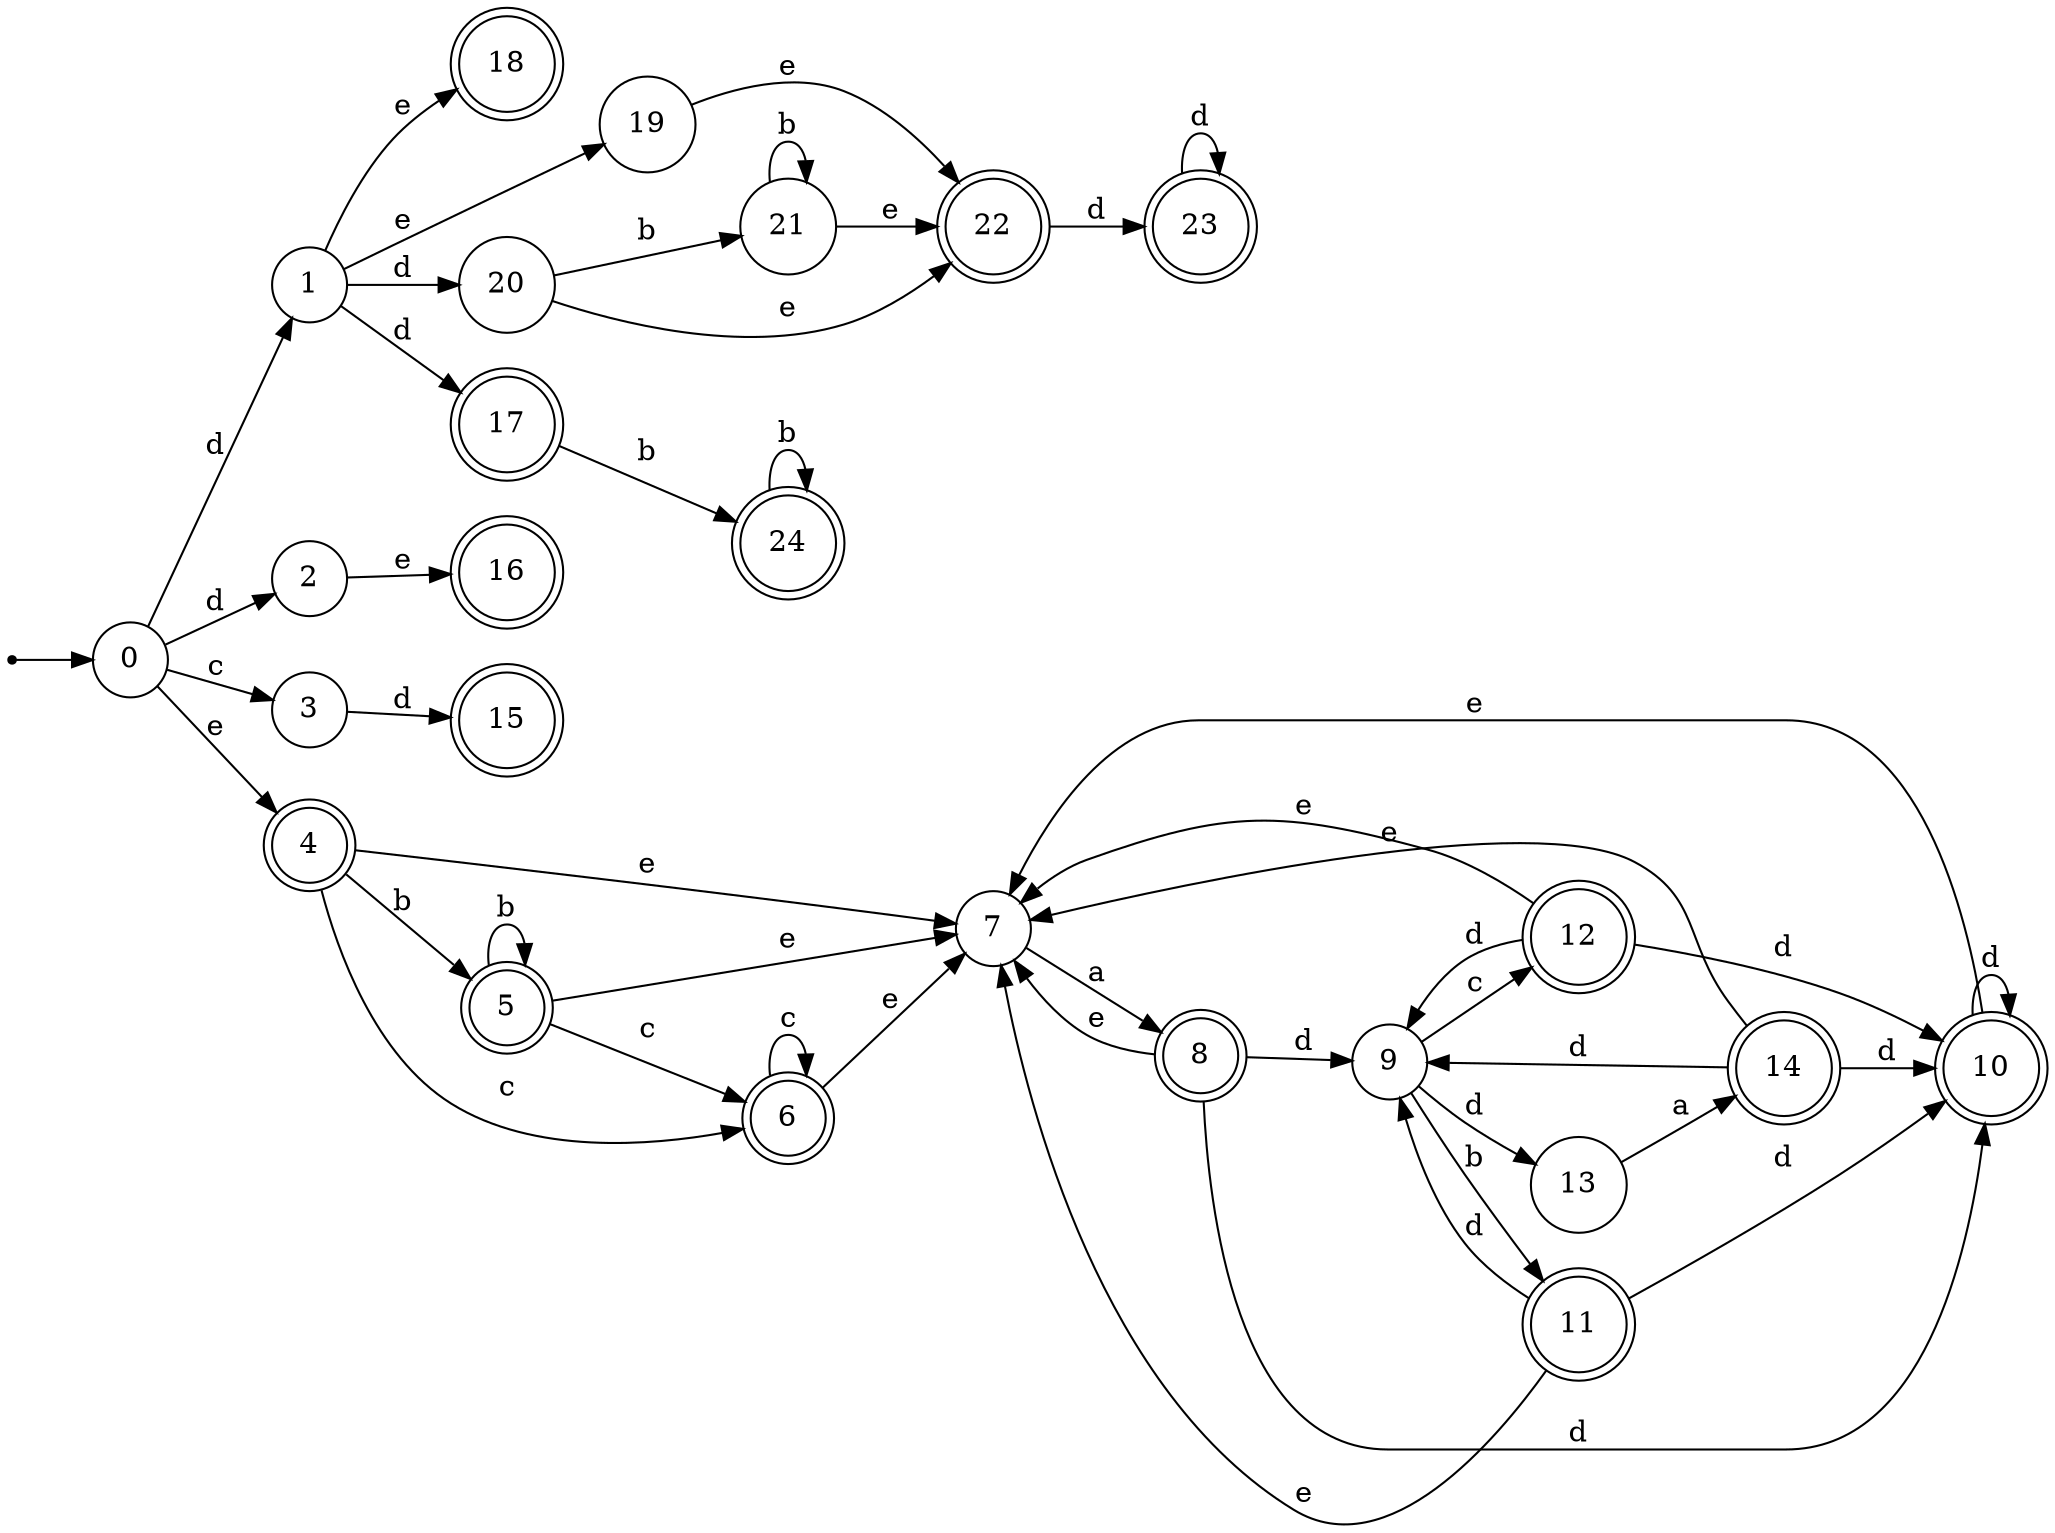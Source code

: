 digraph finite_state_machine {
rankdir=LR;
size="20,20";
node [shape = point]; "dummy0"
node [shape = circle]; "0";
"dummy0" -> "0";
node [shape = circle]; "1";
node [shape = circle]; "2";
node [shape = circle]; "3";
node [shape = doublecircle]; "4";node [shape = doublecircle]; "5";node [shape = doublecircle]; "6";node [shape = circle]; "7";
node [shape = doublecircle]; "8";node [shape = circle]; "9";
node [shape = doublecircle]; "10";node [shape = doublecircle]; "11";node [shape = doublecircle]; "12";node [shape = circle]; "13";
node [shape = doublecircle]; "14";node [shape = doublecircle]; "15";node [shape = doublecircle]; "16";node [shape = doublecircle]; "17";node [shape = doublecircle]; "18";node [shape = circle]; "19";
node [shape = circle]; "20";
node [shape = circle]; "21";
node [shape = doublecircle]; "22";node [shape = doublecircle]; "23";node [shape = doublecircle]; "24";"0" -> "1" [label = "d"];
 "0" -> "2" [label = "d"];
 "0" -> "3" [label = "c"];
 "0" -> "4" [label = "e"];
 "4" -> "5" [label = "b"];
 "4" -> "6" [label = "c"];
 "4" -> "7" [label = "e"];
 "7" -> "8" [label = "a"];
 "8" -> "7" [label = "e"];
 "8" -> "9" [label = "d"];
 "8" -> "10" [label = "d"];
 "10" -> "10" [label = "d"];
 "10" -> "7" [label = "e"];
 "9" -> "11" [label = "b"];
 "9" -> "12" [label = "c"];
 "9" -> "13" [label = "d"];
 "13" -> "14" [label = "a"];
 "14" -> "9" [label = "d"];
 "14" -> "10" [label = "d"];
 "14" -> "7" [label = "e"];
 "12" -> "9" [label = "d"];
 "12" -> "10" [label = "d"];
 "12" -> "7" [label = "e"];
 "11" -> "9" [label = "d"];
 "11" -> "10" [label = "d"];
 "11" -> "7" [label = "e"];
 "6" -> "6" [label = "c"];
 "6" -> "7" [label = "e"];
 "5" -> "5" [label = "b"];
 "5" -> "6" [label = "c"];
 "5" -> "7" [label = "e"];
 "3" -> "15" [label = "d"];
 "2" -> "16" [label = "e"];
 "1" -> "17" [label = "d"];
 "1" -> "20" [label = "d"];
 "1" -> "18" [label = "e"];
 "1" -> "19" [label = "e"];
 "20" -> "21" [label = "b"];
 "20" -> "22" [label = "e"];
 "22" -> "23" [label = "d"];
 "23" -> "23" [label = "d"];
 "21" -> "21" [label = "b"];
 "21" -> "22" [label = "e"];
 "19" -> "22" [label = "e"];
 "17" -> "24" [label = "b"];
 "24" -> "24" [label = "b"];
 }
